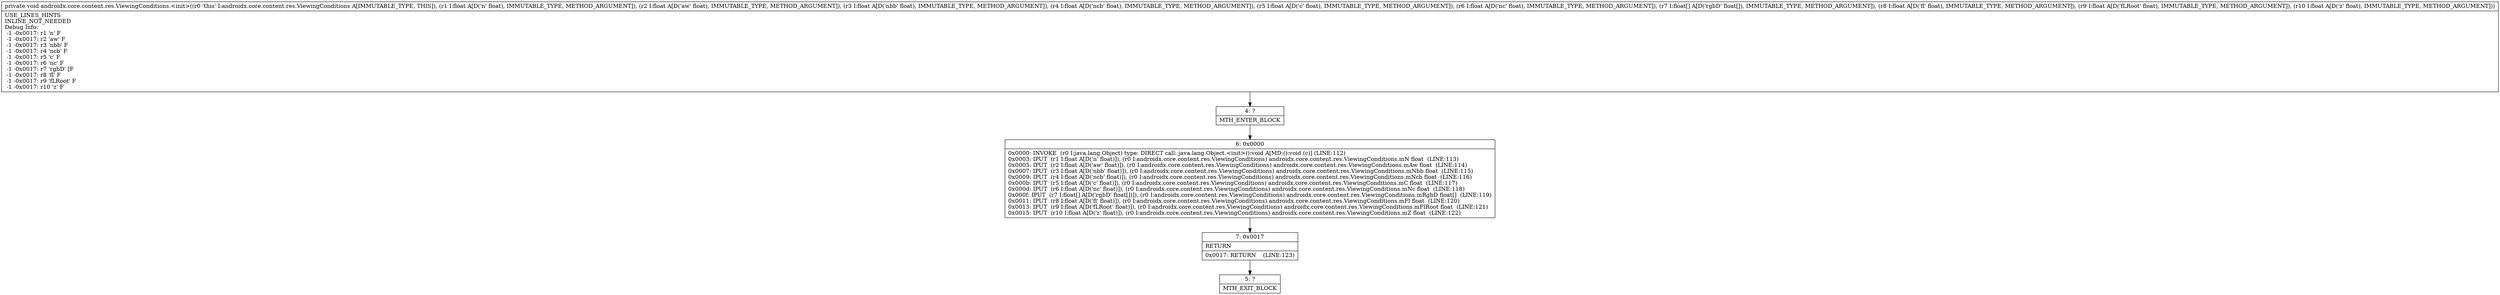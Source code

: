 digraph "CFG forandroidx.core.content.res.ViewingConditions.\<init\>(FFFFFF[FFFF)V" {
Node_4 [shape=record,label="{4\:\ ?|MTH_ENTER_BLOCK\l}"];
Node_6 [shape=record,label="{6\:\ 0x0000|0x0000: INVOKE  (r0 I:java.lang.Object) type: DIRECT call: java.lang.Object.\<init\>():void A[MD:():void (c)] (LINE:112)\l0x0003: IPUT  (r1 I:float A[D('n' float)]), (r0 I:androidx.core.content.res.ViewingConditions) androidx.core.content.res.ViewingConditions.mN float  (LINE:113)\l0x0005: IPUT  (r2 I:float A[D('aw' float)]), (r0 I:androidx.core.content.res.ViewingConditions) androidx.core.content.res.ViewingConditions.mAw float  (LINE:114)\l0x0007: IPUT  (r3 I:float A[D('nbb' float)]), (r0 I:androidx.core.content.res.ViewingConditions) androidx.core.content.res.ViewingConditions.mNbb float  (LINE:115)\l0x0009: IPUT  (r4 I:float A[D('ncb' float)]), (r0 I:androidx.core.content.res.ViewingConditions) androidx.core.content.res.ViewingConditions.mNcb float  (LINE:116)\l0x000b: IPUT  (r5 I:float A[D('c' float)]), (r0 I:androidx.core.content.res.ViewingConditions) androidx.core.content.res.ViewingConditions.mC float  (LINE:117)\l0x000d: IPUT  (r6 I:float A[D('nc' float)]), (r0 I:androidx.core.content.res.ViewingConditions) androidx.core.content.res.ViewingConditions.mNc float  (LINE:118)\l0x000f: IPUT  (r7 I:float[] A[D('rgbD' float[])]), (r0 I:androidx.core.content.res.ViewingConditions) androidx.core.content.res.ViewingConditions.mRgbD float[]  (LINE:119)\l0x0011: IPUT  (r8 I:float A[D('fl' float)]), (r0 I:androidx.core.content.res.ViewingConditions) androidx.core.content.res.ViewingConditions.mFl float  (LINE:120)\l0x0013: IPUT  (r9 I:float A[D('fLRoot' float)]), (r0 I:androidx.core.content.res.ViewingConditions) androidx.core.content.res.ViewingConditions.mFlRoot float  (LINE:121)\l0x0015: IPUT  (r10 I:float A[D('z' float)]), (r0 I:androidx.core.content.res.ViewingConditions) androidx.core.content.res.ViewingConditions.mZ float  (LINE:122)\l}"];
Node_7 [shape=record,label="{7\:\ 0x0017|RETURN\l|0x0017: RETURN    (LINE:123)\l}"];
Node_5 [shape=record,label="{5\:\ ?|MTH_EXIT_BLOCK\l}"];
MethodNode[shape=record,label="{private void androidx.core.content.res.ViewingConditions.\<init\>((r0 'this' I:androidx.core.content.res.ViewingConditions A[IMMUTABLE_TYPE, THIS]), (r1 I:float A[D('n' float), IMMUTABLE_TYPE, METHOD_ARGUMENT]), (r2 I:float A[D('aw' float), IMMUTABLE_TYPE, METHOD_ARGUMENT]), (r3 I:float A[D('nbb' float), IMMUTABLE_TYPE, METHOD_ARGUMENT]), (r4 I:float A[D('ncb' float), IMMUTABLE_TYPE, METHOD_ARGUMENT]), (r5 I:float A[D('c' float), IMMUTABLE_TYPE, METHOD_ARGUMENT]), (r6 I:float A[D('nc' float), IMMUTABLE_TYPE, METHOD_ARGUMENT]), (r7 I:float[] A[D('rgbD' float[]), IMMUTABLE_TYPE, METHOD_ARGUMENT]), (r8 I:float A[D('fl' float), IMMUTABLE_TYPE, METHOD_ARGUMENT]), (r9 I:float A[D('fLRoot' float), IMMUTABLE_TYPE, METHOD_ARGUMENT]), (r10 I:float A[D('z' float), IMMUTABLE_TYPE, METHOD_ARGUMENT]))  | USE_LINES_HINTS\lINLINE_NOT_NEEDED\lDebug Info:\l  \-1 \-0x0017: r1 'n' F\l  \-1 \-0x0017: r2 'aw' F\l  \-1 \-0x0017: r3 'nbb' F\l  \-1 \-0x0017: r4 'ncb' F\l  \-1 \-0x0017: r5 'c' F\l  \-1 \-0x0017: r6 'nc' F\l  \-1 \-0x0017: r7 'rgbD' [F\l  \-1 \-0x0017: r8 'fl' F\l  \-1 \-0x0017: r9 'fLRoot' F\l  \-1 \-0x0017: r10 'z' F\l}"];
MethodNode -> Node_4;Node_4 -> Node_6;
Node_6 -> Node_7;
Node_7 -> Node_5;
}

